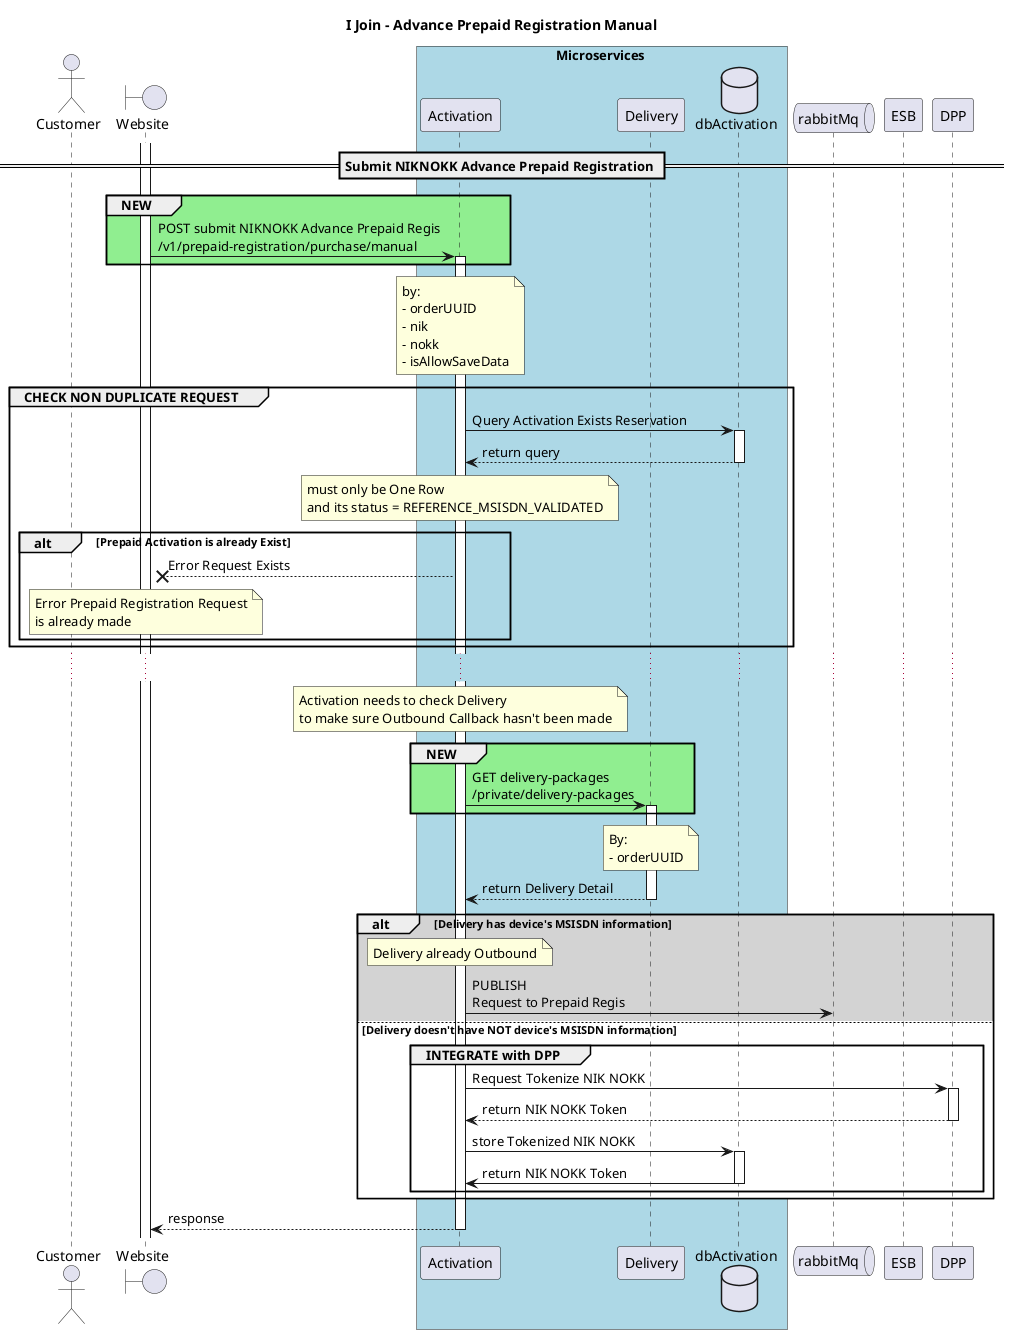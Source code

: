 @startuml "I Join - Advance Prepaid Registration Manual"

title "I Join - Advance Prepaid Registration Manual"

actor Customer as cust
boundary Website as web

box Microservices #LightBlue
participant Activation as msActivation
participant Delivery as msDelivery
database dbActivation as dbActivation
end box

queue rabbitMq as rabbitMq
participant ESB as esb
participant DPP as dpp

activate web

== Submit NIKNOKK Advance Prepaid Registration ==
group #LightGreen NEW
    web -> msActivation ++: POST submit NIKNOKK Advance Prepaid Regis \n/v1/prepaid-registration/purchase/manual
end
note over msActivation
    by:
    - orderUUID
    - nik
    - nokk
    - isAllowSaveData
end note
group CHECK NON DUPLICATE REQUEST
    msActivation -> dbActivation ++: Query Activation Exists Reservation
    dbActivation --> msActivation --: return query
    note over msActivation
        must only be One Row
        and its status = REFERENCE_MSISDN_VALIDATED
    end note
    alt Prepaid Activation is already Exist
        msActivation --x web : Error Request Exists
        note over web
            Error Prepaid Registration Request
            is already made
        end note
    end
end
...
note over msActivation
    Activation needs to check Delivery
    to make sure Outbound Callback hasn't been made
end note
group #lightGreen NEW
    msActivation -> msDelivery ++: GET delivery-packages\n/private/delivery-packages
end
note over msDelivery
    By:
    - orderUUID
end note
msDelivery --> msActivation --: return Delivery Detail

alt #LightGray Delivery has device's MSISDN information
    note over msActivation
        Delivery already Outbound
    end note
    msActivation -> rabbitMq : PUBLISH \nRequest to Prepaid Regis
else #White Delivery doesn't have NOT device's MSISDN information
    group INTEGRATE with DPP
        msActivation -> dpp ++: Request Tokenize NIK NOKK
        dpp --> msActivation --: return NIK NOKK Token
        msActivation -> dbActivation ++: store Tokenized NIK NOKK
        dbActivation -> msActivation --: return NIK NOKK Token
    end
end

msActivation --> web --: response


@enduml